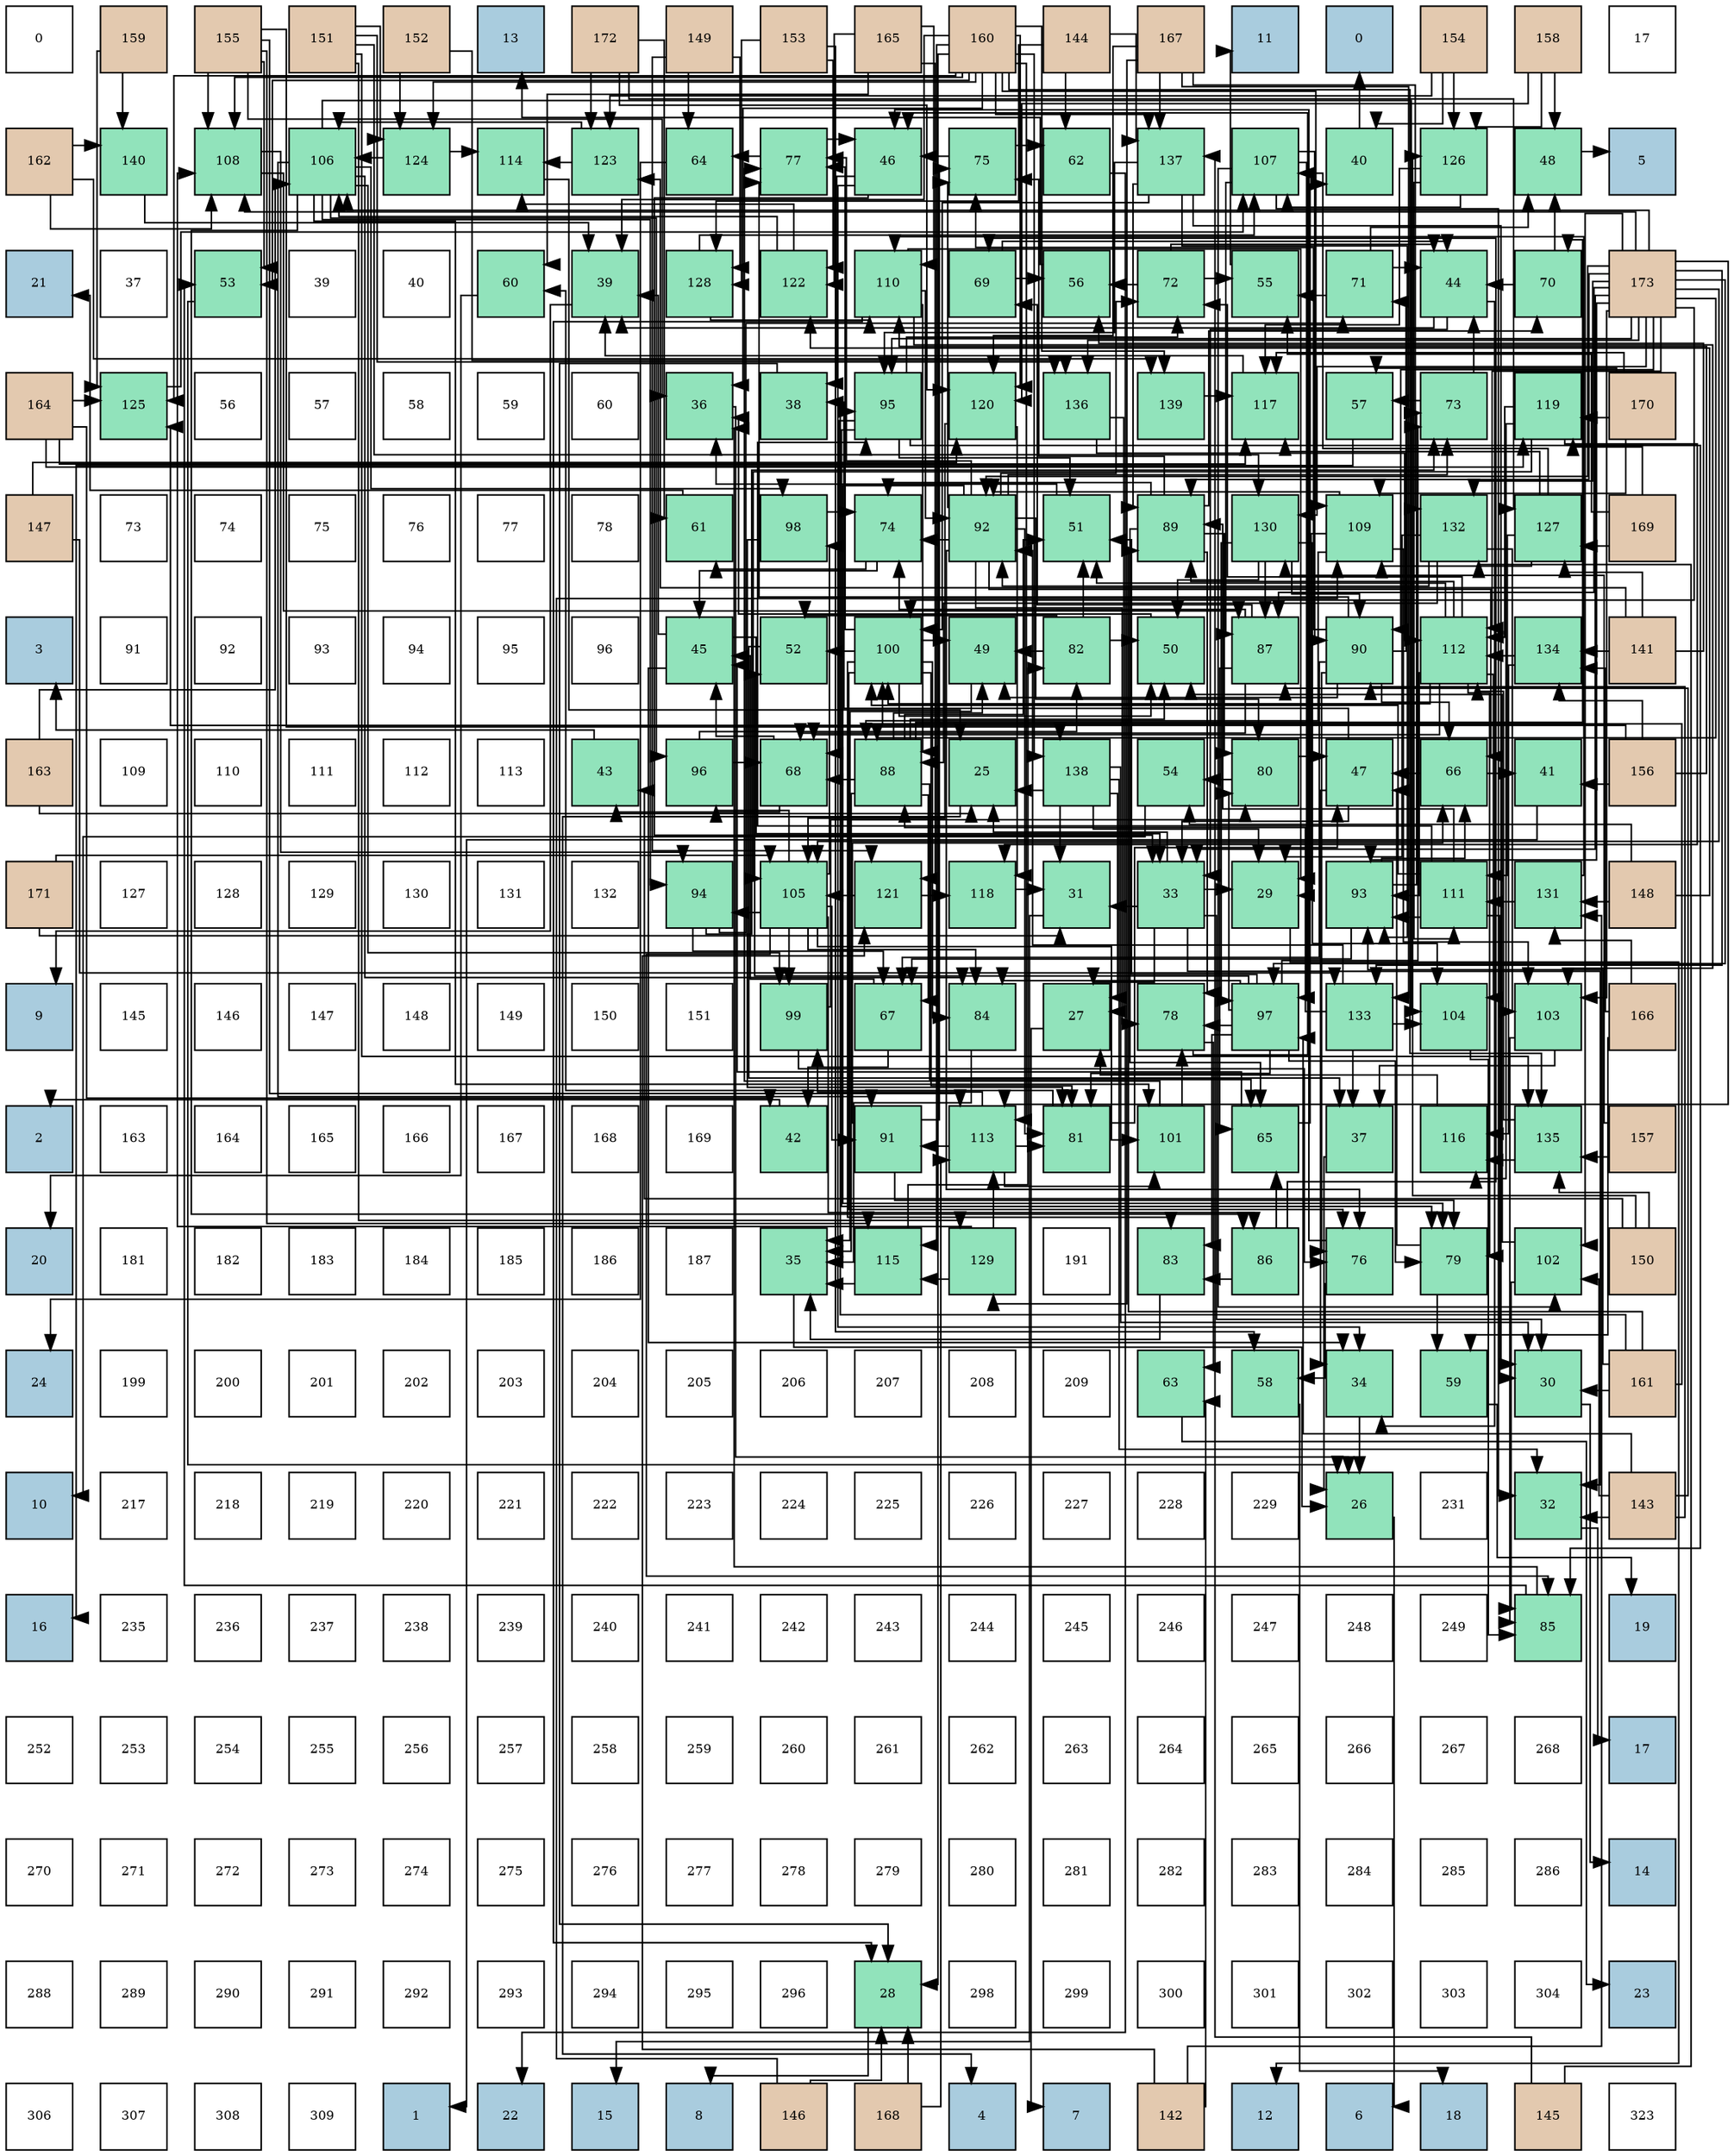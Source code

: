 digraph layout{
 rankdir=TB;
 splines=ortho;
 node [style=filled shape=square fixedsize=true width=0.6];
0[label="0", fontsize=8, fillcolor="#ffffff"];
1[label="159", fontsize=8, fillcolor="#e3c9af"];
2[label="155", fontsize=8, fillcolor="#e3c9af"];
3[label="151", fontsize=8, fillcolor="#e3c9af"];
4[label="152", fontsize=8, fillcolor="#e3c9af"];
5[label="13", fontsize=8, fillcolor="#a9ccde"];
6[label="172", fontsize=8, fillcolor="#e3c9af"];
7[label="149", fontsize=8, fillcolor="#e3c9af"];
8[label="153", fontsize=8, fillcolor="#e3c9af"];
9[label="165", fontsize=8, fillcolor="#e3c9af"];
10[label="160", fontsize=8, fillcolor="#e3c9af"];
11[label="144", fontsize=8, fillcolor="#e3c9af"];
12[label="167", fontsize=8, fillcolor="#e3c9af"];
13[label="11", fontsize=8, fillcolor="#a9ccde"];
14[label="0", fontsize=8, fillcolor="#a9ccde"];
15[label="154", fontsize=8, fillcolor="#e3c9af"];
16[label="158", fontsize=8, fillcolor="#e3c9af"];
17[label="17", fontsize=8, fillcolor="#ffffff"];
18[label="162", fontsize=8, fillcolor="#e3c9af"];
19[label="140", fontsize=8, fillcolor="#91e3bb"];
20[label="108", fontsize=8, fillcolor="#91e3bb"];
21[label="106", fontsize=8, fillcolor="#91e3bb"];
22[label="124", fontsize=8, fillcolor="#91e3bb"];
23[label="114", fontsize=8, fillcolor="#91e3bb"];
24[label="123", fontsize=8, fillcolor="#91e3bb"];
25[label="64", fontsize=8, fillcolor="#91e3bb"];
26[label="77", fontsize=8, fillcolor="#91e3bb"];
27[label="46", fontsize=8, fillcolor="#91e3bb"];
28[label="75", fontsize=8, fillcolor="#91e3bb"];
29[label="62", fontsize=8, fillcolor="#91e3bb"];
30[label="137", fontsize=8, fillcolor="#91e3bb"];
31[label="107", fontsize=8, fillcolor="#91e3bb"];
32[label="40", fontsize=8, fillcolor="#91e3bb"];
33[label="126", fontsize=8, fillcolor="#91e3bb"];
34[label="48", fontsize=8, fillcolor="#91e3bb"];
35[label="5", fontsize=8, fillcolor="#a9ccde"];
36[label="21", fontsize=8, fillcolor="#a9ccde"];
37[label="37", fontsize=8, fillcolor="#ffffff"];
38[label="53", fontsize=8, fillcolor="#91e3bb"];
39[label="39", fontsize=8, fillcolor="#ffffff"];
40[label="40", fontsize=8, fillcolor="#ffffff"];
41[label="60", fontsize=8, fillcolor="#91e3bb"];
42[label="39", fontsize=8, fillcolor="#91e3bb"];
43[label="128", fontsize=8, fillcolor="#91e3bb"];
44[label="122", fontsize=8, fillcolor="#91e3bb"];
45[label="110", fontsize=8, fillcolor="#91e3bb"];
46[label="69", fontsize=8, fillcolor="#91e3bb"];
47[label="56", fontsize=8, fillcolor="#91e3bb"];
48[label="72", fontsize=8, fillcolor="#91e3bb"];
49[label="55", fontsize=8, fillcolor="#91e3bb"];
50[label="71", fontsize=8, fillcolor="#91e3bb"];
51[label="44", fontsize=8, fillcolor="#91e3bb"];
52[label="70", fontsize=8, fillcolor="#91e3bb"];
53[label="173", fontsize=8, fillcolor="#e3c9af"];
54[label="164", fontsize=8, fillcolor="#e3c9af"];
55[label="125", fontsize=8, fillcolor="#91e3bb"];
56[label="56", fontsize=8, fillcolor="#ffffff"];
57[label="57", fontsize=8, fillcolor="#ffffff"];
58[label="58", fontsize=8, fillcolor="#ffffff"];
59[label="59", fontsize=8, fillcolor="#ffffff"];
60[label="60", fontsize=8, fillcolor="#ffffff"];
61[label="36", fontsize=8, fillcolor="#91e3bb"];
62[label="38", fontsize=8, fillcolor="#91e3bb"];
63[label="95", fontsize=8, fillcolor="#91e3bb"];
64[label="120", fontsize=8, fillcolor="#91e3bb"];
65[label="136", fontsize=8, fillcolor="#91e3bb"];
66[label="139", fontsize=8, fillcolor="#91e3bb"];
67[label="117", fontsize=8, fillcolor="#91e3bb"];
68[label="57", fontsize=8, fillcolor="#91e3bb"];
69[label="73", fontsize=8, fillcolor="#91e3bb"];
70[label="119", fontsize=8, fillcolor="#91e3bb"];
71[label="170", fontsize=8, fillcolor="#e3c9af"];
72[label="147", fontsize=8, fillcolor="#e3c9af"];
73[label="73", fontsize=8, fillcolor="#ffffff"];
74[label="74", fontsize=8, fillcolor="#ffffff"];
75[label="75", fontsize=8, fillcolor="#ffffff"];
76[label="76", fontsize=8, fillcolor="#ffffff"];
77[label="77", fontsize=8, fillcolor="#ffffff"];
78[label="78", fontsize=8, fillcolor="#ffffff"];
79[label="61", fontsize=8, fillcolor="#91e3bb"];
80[label="98", fontsize=8, fillcolor="#91e3bb"];
81[label="74", fontsize=8, fillcolor="#91e3bb"];
82[label="92", fontsize=8, fillcolor="#91e3bb"];
83[label="51", fontsize=8, fillcolor="#91e3bb"];
84[label="89", fontsize=8, fillcolor="#91e3bb"];
85[label="130", fontsize=8, fillcolor="#91e3bb"];
86[label="109", fontsize=8, fillcolor="#91e3bb"];
87[label="132", fontsize=8, fillcolor="#91e3bb"];
88[label="127", fontsize=8, fillcolor="#91e3bb"];
89[label="169", fontsize=8, fillcolor="#e3c9af"];
90[label="3", fontsize=8, fillcolor="#a9ccde"];
91[label="91", fontsize=8, fillcolor="#ffffff"];
92[label="92", fontsize=8, fillcolor="#ffffff"];
93[label="93", fontsize=8, fillcolor="#ffffff"];
94[label="94", fontsize=8, fillcolor="#ffffff"];
95[label="95", fontsize=8, fillcolor="#ffffff"];
96[label="96", fontsize=8, fillcolor="#ffffff"];
97[label="45", fontsize=8, fillcolor="#91e3bb"];
98[label="52", fontsize=8, fillcolor="#91e3bb"];
99[label="100", fontsize=8, fillcolor="#91e3bb"];
100[label="49", fontsize=8, fillcolor="#91e3bb"];
101[label="82", fontsize=8, fillcolor="#91e3bb"];
102[label="50", fontsize=8, fillcolor="#91e3bb"];
103[label="87", fontsize=8, fillcolor="#91e3bb"];
104[label="90", fontsize=8, fillcolor="#91e3bb"];
105[label="112", fontsize=8, fillcolor="#91e3bb"];
106[label="134", fontsize=8, fillcolor="#91e3bb"];
107[label="141", fontsize=8, fillcolor="#e3c9af"];
108[label="163", fontsize=8, fillcolor="#e3c9af"];
109[label="109", fontsize=8, fillcolor="#ffffff"];
110[label="110", fontsize=8, fillcolor="#ffffff"];
111[label="111", fontsize=8, fillcolor="#ffffff"];
112[label="112", fontsize=8, fillcolor="#ffffff"];
113[label="113", fontsize=8, fillcolor="#ffffff"];
114[label="43", fontsize=8, fillcolor="#91e3bb"];
115[label="96", fontsize=8, fillcolor="#91e3bb"];
116[label="68", fontsize=8, fillcolor="#91e3bb"];
117[label="88", fontsize=8, fillcolor="#91e3bb"];
118[label="25", fontsize=8, fillcolor="#91e3bb"];
119[label="138", fontsize=8, fillcolor="#91e3bb"];
120[label="54", fontsize=8, fillcolor="#91e3bb"];
121[label="80", fontsize=8, fillcolor="#91e3bb"];
122[label="47", fontsize=8, fillcolor="#91e3bb"];
123[label="66", fontsize=8, fillcolor="#91e3bb"];
124[label="41", fontsize=8, fillcolor="#91e3bb"];
125[label="156", fontsize=8, fillcolor="#e3c9af"];
126[label="171", fontsize=8, fillcolor="#e3c9af"];
127[label="127", fontsize=8, fillcolor="#ffffff"];
128[label="128", fontsize=8, fillcolor="#ffffff"];
129[label="129", fontsize=8, fillcolor="#ffffff"];
130[label="130", fontsize=8, fillcolor="#ffffff"];
131[label="131", fontsize=8, fillcolor="#ffffff"];
132[label="132", fontsize=8, fillcolor="#ffffff"];
133[label="94", fontsize=8, fillcolor="#91e3bb"];
134[label="105", fontsize=8, fillcolor="#91e3bb"];
135[label="121", fontsize=8, fillcolor="#91e3bb"];
136[label="118", fontsize=8, fillcolor="#91e3bb"];
137[label="31", fontsize=8, fillcolor="#91e3bb"];
138[label="33", fontsize=8, fillcolor="#91e3bb"];
139[label="29", fontsize=8, fillcolor="#91e3bb"];
140[label="93", fontsize=8, fillcolor="#91e3bb"];
141[label="111", fontsize=8, fillcolor="#91e3bb"];
142[label="131", fontsize=8, fillcolor="#91e3bb"];
143[label="148", fontsize=8, fillcolor="#e3c9af"];
144[label="9", fontsize=8, fillcolor="#a9ccde"];
145[label="145", fontsize=8, fillcolor="#ffffff"];
146[label="146", fontsize=8, fillcolor="#ffffff"];
147[label="147", fontsize=8, fillcolor="#ffffff"];
148[label="148", fontsize=8, fillcolor="#ffffff"];
149[label="149", fontsize=8, fillcolor="#ffffff"];
150[label="150", fontsize=8, fillcolor="#ffffff"];
151[label="151", fontsize=8, fillcolor="#ffffff"];
152[label="99", fontsize=8, fillcolor="#91e3bb"];
153[label="67", fontsize=8, fillcolor="#91e3bb"];
154[label="84", fontsize=8, fillcolor="#91e3bb"];
155[label="27", fontsize=8, fillcolor="#91e3bb"];
156[label="78", fontsize=8, fillcolor="#91e3bb"];
157[label="97", fontsize=8, fillcolor="#91e3bb"];
158[label="133", fontsize=8, fillcolor="#91e3bb"];
159[label="104", fontsize=8, fillcolor="#91e3bb"];
160[label="103", fontsize=8, fillcolor="#91e3bb"];
161[label="166", fontsize=8, fillcolor="#e3c9af"];
162[label="2", fontsize=8, fillcolor="#a9ccde"];
163[label="163", fontsize=8, fillcolor="#ffffff"];
164[label="164", fontsize=8, fillcolor="#ffffff"];
165[label="165", fontsize=8, fillcolor="#ffffff"];
166[label="166", fontsize=8, fillcolor="#ffffff"];
167[label="167", fontsize=8, fillcolor="#ffffff"];
168[label="168", fontsize=8, fillcolor="#ffffff"];
169[label="169", fontsize=8, fillcolor="#ffffff"];
170[label="42", fontsize=8, fillcolor="#91e3bb"];
171[label="91", fontsize=8, fillcolor="#91e3bb"];
172[label="113", fontsize=8, fillcolor="#91e3bb"];
173[label="81", fontsize=8, fillcolor="#91e3bb"];
174[label="101", fontsize=8, fillcolor="#91e3bb"];
175[label="65", fontsize=8, fillcolor="#91e3bb"];
176[label="37", fontsize=8, fillcolor="#91e3bb"];
177[label="116", fontsize=8, fillcolor="#91e3bb"];
178[label="135", fontsize=8, fillcolor="#91e3bb"];
179[label="157", fontsize=8, fillcolor="#e3c9af"];
180[label="20", fontsize=8, fillcolor="#a9ccde"];
181[label="181", fontsize=8, fillcolor="#ffffff"];
182[label="182", fontsize=8, fillcolor="#ffffff"];
183[label="183", fontsize=8, fillcolor="#ffffff"];
184[label="184", fontsize=8, fillcolor="#ffffff"];
185[label="185", fontsize=8, fillcolor="#ffffff"];
186[label="186", fontsize=8, fillcolor="#ffffff"];
187[label="187", fontsize=8, fillcolor="#ffffff"];
188[label="35", fontsize=8, fillcolor="#91e3bb"];
189[label="115", fontsize=8, fillcolor="#91e3bb"];
190[label="129", fontsize=8, fillcolor="#91e3bb"];
191[label="191", fontsize=8, fillcolor="#ffffff"];
192[label="83", fontsize=8, fillcolor="#91e3bb"];
193[label="86", fontsize=8, fillcolor="#91e3bb"];
194[label="76", fontsize=8, fillcolor="#91e3bb"];
195[label="79", fontsize=8, fillcolor="#91e3bb"];
196[label="102", fontsize=8, fillcolor="#91e3bb"];
197[label="150", fontsize=8, fillcolor="#e3c9af"];
198[label="24", fontsize=8, fillcolor="#a9ccde"];
199[label="199", fontsize=8, fillcolor="#ffffff"];
200[label="200", fontsize=8, fillcolor="#ffffff"];
201[label="201", fontsize=8, fillcolor="#ffffff"];
202[label="202", fontsize=8, fillcolor="#ffffff"];
203[label="203", fontsize=8, fillcolor="#ffffff"];
204[label="204", fontsize=8, fillcolor="#ffffff"];
205[label="205", fontsize=8, fillcolor="#ffffff"];
206[label="206", fontsize=8, fillcolor="#ffffff"];
207[label="207", fontsize=8, fillcolor="#ffffff"];
208[label="208", fontsize=8, fillcolor="#ffffff"];
209[label="209", fontsize=8, fillcolor="#ffffff"];
210[label="63", fontsize=8, fillcolor="#91e3bb"];
211[label="58", fontsize=8, fillcolor="#91e3bb"];
212[label="34", fontsize=8, fillcolor="#91e3bb"];
213[label="59", fontsize=8, fillcolor="#91e3bb"];
214[label="30", fontsize=8, fillcolor="#91e3bb"];
215[label="161", fontsize=8, fillcolor="#e3c9af"];
216[label="10", fontsize=8, fillcolor="#a9ccde"];
217[label="217", fontsize=8, fillcolor="#ffffff"];
218[label="218", fontsize=8, fillcolor="#ffffff"];
219[label="219", fontsize=8, fillcolor="#ffffff"];
220[label="220", fontsize=8, fillcolor="#ffffff"];
221[label="221", fontsize=8, fillcolor="#ffffff"];
222[label="222", fontsize=8, fillcolor="#ffffff"];
223[label="223", fontsize=8, fillcolor="#ffffff"];
224[label="224", fontsize=8, fillcolor="#ffffff"];
225[label="225", fontsize=8, fillcolor="#ffffff"];
226[label="226", fontsize=8, fillcolor="#ffffff"];
227[label="227", fontsize=8, fillcolor="#ffffff"];
228[label="228", fontsize=8, fillcolor="#ffffff"];
229[label="229", fontsize=8, fillcolor="#ffffff"];
230[label="26", fontsize=8, fillcolor="#91e3bb"];
231[label="231", fontsize=8, fillcolor="#ffffff"];
232[label="32", fontsize=8, fillcolor="#91e3bb"];
233[label="143", fontsize=8, fillcolor="#e3c9af"];
234[label="16", fontsize=8, fillcolor="#a9ccde"];
235[label="235", fontsize=8, fillcolor="#ffffff"];
236[label="236", fontsize=8, fillcolor="#ffffff"];
237[label="237", fontsize=8, fillcolor="#ffffff"];
238[label="238", fontsize=8, fillcolor="#ffffff"];
239[label="239", fontsize=8, fillcolor="#ffffff"];
240[label="240", fontsize=8, fillcolor="#ffffff"];
241[label="241", fontsize=8, fillcolor="#ffffff"];
242[label="242", fontsize=8, fillcolor="#ffffff"];
243[label="243", fontsize=8, fillcolor="#ffffff"];
244[label="244", fontsize=8, fillcolor="#ffffff"];
245[label="245", fontsize=8, fillcolor="#ffffff"];
246[label="246", fontsize=8, fillcolor="#ffffff"];
247[label="247", fontsize=8, fillcolor="#ffffff"];
248[label="248", fontsize=8, fillcolor="#ffffff"];
249[label="249", fontsize=8, fillcolor="#ffffff"];
250[label="85", fontsize=8, fillcolor="#91e3bb"];
251[label="19", fontsize=8, fillcolor="#a9ccde"];
252[label="252", fontsize=8, fillcolor="#ffffff"];
253[label="253", fontsize=8, fillcolor="#ffffff"];
254[label="254", fontsize=8, fillcolor="#ffffff"];
255[label="255", fontsize=8, fillcolor="#ffffff"];
256[label="256", fontsize=8, fillcolor="#ffffff"];
257[label="257", fontsize=8, fillcolor="#ffffff"];
258[label="258", fontsize=8, fillcolor="#ffffff"];
259[label="259", fontsize=8, fillcolor="#ffffff"];
260[label="260", fontsize=8, fillcolor="#ffffff"];
261[label="261", fontsize=8, fillcolor="#ffffff"];
262[label="262", fontsize=8, fillcolor="#ffffff"];
263[label="263", fontsize=8, fillcolor="#ffffff"];
264[label="264", fontsize=8, fillcolor="#ffffff"];
265[label="265", fontsize=8, fillcolor="#ffffff"];
266[label="266", fontsize=8, fillcolor="#ffffff"];
267[label="267", fontsize=8, fillcolor="#ffffff"];
268[label="268", fontsize=8, fillcolor="#ffffff"];
269[label="17", fontsize=8, fillcolor="#a9ccde"];
270[label="270", fontsize=8, fillcolor="#ffffff"];
271[label="271", fontsize=8, fillcolor="#ffffff"];
272[label="272", fontsize=8, fillcolor="#ffffff"];
273[label="273", fontsize=8, fillcolor="#ffffff"];
274[label="274", fontsize=8, fillcolor="#ffffff"];
275[label="275", fontsize=8, fillcolor="#ffffff"];
276[label="276", fontsize=8, fillcolor="#ffffff"];
277[label="277", fontsize=8, fillcolor="#ffffff"];
278[label="278", fontsize=8, fillcolor="#ffffff"];
279[label="279", fontsize=8, fillcolor="#ffffff"];
280[label="280", fontsize=8, fillcolor="#ffffff"];
281[label="281", fontsize=8, fillcolor="#ffffff"];
282[label="282", fontsize=8, fillcolor="#ffffff"];
283[label="283", fontsize=8, fillcolor="#ffffff"];
284[label="284", fontsize=8, fillcolor="#ffffff"];
285[label="285", fontsize=8, fillcolor="#ffffff"];
286[label="286", fontsize=8, fillcolor="#ffffff"];
287[label="14", fontsize=8, fillcolor="#a9ccde"];
288[label="288", fontsize=8, fillcolor="#ffffff"];
289[label="289", fontsize=8, fillcolor="#ffffff"];
290[label="290", fontsize=8, fillcolor="#ffffff"];
291[label="291", fontsize=8, fillcolor="#ffffff"];
292[label="292", fontsize=8, fillcolor="#ffffff"];
293[label="293", fontsize=8, fillcolor="#ffffff"];
294[label="294", fontsize=8, fillcolor="#ffffff"];
295[label="295", fontsize=8, fillcolor="#ffffff"];
296[label="296", fontsize=8, fillcolor="#ffffff"];
297[label="28", fontsize=8, fillcolor="#91e3bb"];
298[label="298", fontsize=8, fillcolor="#ffffff"];
299[label="299", fontsize=8, fillcolor="#ffffff"];
300[label="300", fontsize=8, fillcolor="#ffffff"];
301[label="301", fontsize=8, fillcolor="#ffffff"];
302[label="302", fontsize=8, fillcolor="#ffffff"];
303[label="303", fontsize=8, fillcolor="#ffffff"];
304[label="304", fontsize=8, fillcolor="#ffffff"];
305[label="23", fontsize=8, fillcolor="#a9ccde"];
306[label="306", fontsize=8, fillcolor="#ffffff"];
307[label="307", fontsize=8, fillcolor="#ffffff"];
308[label="308", fontsize=8, fillcolor="#ffffff"];
309[label="309", fontsize=8, fillcolor="#ffffff"];
310[label="1", fontsize=8, fillcolor="#a9ccde"];
311[label="22", fontsize=8, fillcolor="#a9ccde"];
312[label="15", fontsize=8, fillcolor="#a9ccde"];
313[label="8", fontsize=8, fillcolor="#a9ccde"];
314[label="146", fontsize=8, fillcolor="#e3c9af"];
315[label="168", fontsize=8, fillcolor="#e3c9af"];
316[label="4", fontsize=8, fillcolor="#a9ccde"];
317[label="7", fontsize=8, fillcolor="#a9ccde"];
318[label="142", fontsize=8, fillcolor="#e3c9af"];
319[label="12", fontsize=8, fillcolor="#a9ccde"];
320[label="6", fontsize=8, fillcolor="#a9ccde"];
321[label="18", fontsize=8, fillcolor="#a9ccde"];
322[label="145", fontsize=8, fillcolor="#e3c9af"];
323[label="323", fontsize=8, fillcolor="#ffffff"];
edge [constraint=false, style=vis];118 -> 316;
230 -> 320;
155 -> 317;
297 -> 313;
139 -> 319;
214 -> 287;
137 -> 312;
232 -> 269;
138 -> 118;
138 -> 155;
138 -> 139;
138 -> 214;
138 -> 137;
138 -> 232;
212 -> 230;
188 -> 230;
61 -> 230;
176 -> 230;
62 -> 297;
42 -> 144;
32 -> 14;
124 -> 310;
170 -> 162;
114 -> 90;
51 -> 138;
51 -> 212;
51 -> 42;
97 -> 138;
97 -> 212;
97 -> 42;
27 -> 138;
27 -> 212;
27 -> 62;
122 -> 138;
122 -> 212;
122 -> 62;
34 -> 35;
100 -> 188;
102 -> 61;
83 -> 61;
98 -> 176;
38 -> 230;
120 -> 216;
49 -> 13;
47 -> 5;
68 -> 234;
211 -> 321;
213 -> 251;
41 -> 180;
79 -> 36;
29 -> 311;
210 -> 305;
25 -> 198;
175 -> 32;
175 -> 97;
123 -> 124;
123 -> 122;
153 -> 170;
153 -> 97;
116 -> 114;
116 -> 97;
46 -> 51;
46 -> 47;
52 -> 51;
52 -> 34;
50 -> 51;
50 -> 34;
50 -> 49;
48 -> 51;
48 -> 49;
48 -> 47;
69 -> 51;
69 -> 68;
81 -> 97;
81 -> 79;
28 -> 27;
28 -> 29;
194 -> 27;
194 -> 211;
26 -> 27;
26 -> 25;
156 -> 27;
156 -> 210;
195 -> 122;
195 -> 213;
121 -> 122;
121 -> 120;
173 -> 122;
173 -> 41;
101 -> 100;
101 -> 102;
101 -> 83;
101 -> 98;
192 -> 188;
154 -> 188;
250 -> 61;
250 -> 38;
193 -> 175;
193 -> 46;
193 -> 192;
103 -> 175;
103 -> 116;
103 -> 46;
103 -> 81;
117 -> 188;
117 -> 100;
117 -> 102;
117 -> 83;
117 -> 175;
117 -> 153;
117 -> 116;
117 -> 52;
84 -> 175;
84 -> 52;
84 -> 81;
84 -> 28;
84 -> 156;
84 -> 121;
104 -> 100;
104 -> 123;
104 -> 153;
104 -> 50;
104 -> 28;
104 -> 194;
104 -> 26;
171 -> 123;
171 -> 28;
171 -> 195;
82 -> 123;
82 -> 48;
82 -> 69;
82 -> 81;
82 -> 28;
82 -> 194;
82 -> 26;
82 -> 156;
82 -> 195;
82 -> 121;
82 -> 173;
140 -> 123;
140 -> 153;
140 -> 69;
133 -> 153;
133 -> 50;
133 -> 69;
63 -> 83;
63 -> 116;
63 -> 48;
63 -> 195;
63 -> 250;
115 -> 116;
115 -> 101;
157 -> 83;
157 -> 98;
157 -> 69;
157 -> 156;
157 -> 195;
157 -> 121;
157 -> 173;
157 -> 192;
157 -> 154;
80 -> 81;
80 -> 173;
152 -> 194;
152 -> 121;
99 -> 100;
99 -> 102;
99 -> 98;
99 -> 194;
99 -> 26;
99 -> 173;
99 -> 192;
99 -> 154;
174 -> 26;
174 -> 156;
196 -> 102;
196 -> 250;
160 -> 176;
160 -> 250;
159 -> 250;
134 -> 154;
134 -> 250;
134 -> 193;
134 -> 171;
134 -> 133;
134 -> 115;
134 -> 80;
134 -> 152;
134 -> 174;
21 -> 154;
21 -> 193;
21 -> 171;
21 -> 133;
21 -> 115;
21 -> 80;
21 -> 152;
21 -> 174;
21 -> 159;
31 -> 232;
31 -> 103;
31 -> 104;
31 -> 157;
31 -> 196;
20 -> 103;
20 -> 133;
86 -> 139;
86 -> 117;
86 -> 82;
86 -> 160;
45 -> 297;
45 -> 139;
45 -> 117;
45 -> 82;
45 -> 160;
141 -> 214;
141 -> 84;
141 -> 140;
141 -> 63;
141 -> 99;
105 -> 83;
105 -> 116;
105 -> 48;
105 -> 195;
105 -> 84;
105 -> 140;
105 -> 99;
105 -> 159;
172 -> 173;
172 -> 171;
172 -> 152;
172 -> 174;
23 -> 118;
189 -> 188;
189 -> 101;
177 -> 155;
67 -> 42;
136 -> 137;
70 -> 134;
70 -> 105;
70 -> 177;
70 -> 136;
64 -> 134;
64 -> 136;
135 -> 134;
135 -> 136;
44 -> 21;
44 -> 23;
24 -> 21;
24 -> 23;
22 -> 21;
22 -> 23;
55 -> 31;
33 -> 31;
33 -> 141;
33 -> 67;
88 -> 31;
88 -> 86;
88 -> 141;
88 -> 67;
43 -> 31;
43 -> 45;
190 -> 20;
190 -> 172;
190 -> 189;
85 -> 102;
85 -> 103;
85 -> 104;
85 -> 157;
85 -> 159;
142 -> 45;
142 -> 141;
87 -> 139;
87 -> 117;
87 -> 82;
87 -> 160;
158 -> 176;
158 -> 117;
158 -> 82;
158 -> 159;
106 -> 105;
106 -> 177;
178 -> 105;
178 -> 177;
65 -> 155;
65 -> 105;
30 -> 214;
30 -> 84;
30 -> 140;
30 -> 63;
30 -> 99;
119 -> 118;
119 -> 155;
119 -> 139;
119 -> 214;
119 -> 137;
119 -> 232;
66 -> 67;
19 -> 42;
107 -> 47;
107 -> 24;
107 -> 88;
107 -> 106;
318 -> 210;
318 -> 135;
318 -> 142;
233 -> 232;
233 -> 103;
233 -> 104;
233 -> 157;
233 -> 196;
11 -> 29;
11 -> 43;
11 -> 30;
322 -> 87;
322 -> 30;
314 -> 297;
314 -> 86;
72 -> 64;
72 -> 158;
143 -> 120;
143 -> 44;
143 -> 142;
7 -> 25;
7 -> 135;
7 -> 43;
197 -> 114;
197 -> 33;
197 -> 178;
3 -> 22;
3 -> 190;
3 -> 85;
3 -> 178;
3 -> 65;
4 -> 22;
4 -> 65;
8 -> 211;
8 -> 44;
8 -> 43;
15 -> 32;
15 -> 24;
15 -> 33;
2 -> 61;
2 -> 38;
2 -> 20;
2 -> 172;
2 -> 189;
2 -> 119;
125 -> 124;
125 -> 45;
125 -> 55;
125 -> 106;
179 -> 85;
179 -> 178;
16 -> 34;
16 -> 64;
16 -> 33;
1 -> 55;
1 -> 19;
10 -> 297;
10 -> 61;
10 -> 42;
10 -> 38;
10 -> 20;
10 -> 86;
10 -> 172;
10 -> 189;
10 -> 64;
10 -> 22;
10 -> 55;
10 -> 178;
10 -> 30;
10 -> 119;
10 -> 66;
215 -> 214;
215 -> 84;
215 -> 140;
215 -> 63;
215 -> 99;
18 -> 20;
18 -> 66;
18 -> 19;
108 -> 118;
108 -> 21;
54 -> 170;
54 -> 67;
54 -> 70;
54 -> 55;
9 -> 41;
9 -> 45;
9 -> 135;
9 -> 44;
161 -> 213;
161 -> 142;
161 -> 106;
12 -> 64;
12 -> 190;
12 -> 87;
12 -> 158;
12 -> 30;
315 -> 297;
315 -> 172;
89 -> 49;
89 -> 70;
89 -> 88;
71 -> 68;
71 -> 86;
71 -> 67;
71 -> 70;
126 -> 137;
126 -> 134;
6 -> 79;
6 -> 64;
6 -> 24;
6 -> 88;
53 -> 138;
53 -> 103;
53 -> 117;
53 -> 84;
53 -> 104;
53 -> 82;
53 -> 140;
53 -> 63;
53 -> 157;
53 -> 99;
53 -> 196;
53 -> 160;
53 -> 134;
53 -> 21;
53 -> 20;
53 -> 105;
53 -> 172;
53 -> 85;
53 -> 87;
53 -> 158;
53 -> 65;
edge [constraint=true, style=invis];
0 -> 18 -> 36 -> 54 -> 72 -> 90 -> 108 -> 126 -> 144 -> 162 -> 180 -> 198 -> 216 -> 234 -> 252 -> 270 -> 288 -> 306;
1 -> 19 -> 37 -> 55 -> 73 -> 91 -> 109 -> 127 -> 145 -> 163 -> 181 -> 199 -> 217 -> 235 -> 253 -> 271 -> 289 -> 307;
2 -> 20 -> 38 -> 56 -> 74 -> 92 -> 110 -> 128 -> 146 -> 164 -> 182 -> 200 -> 218 -> 236 -> 254 -> 272 -> 290 -> 308;
3 -> 21 -> 39 -> 57 -> 75 -> 93 -> 111 -> 129 -> 147 -> 165 -> 183 -> 201 -> 219 -> 237 -> 255 -> 273 -> 291 -> 309;
4 -> 22 -> 40 -> 58 -> 76 -> 94 -> 112 -> 130 -> 148 -> 166 -> 184 -> 202 -> 220 -> 238 -> 256 -> 274 -> 292 -> 310;
5 -> 23 -> 41 -> 59 -> 77 -> 95 -> 113 -> 131 -> 149 -> 167 -> 185 -> 203 -> 221 -> 239 -> 257 -> 275 -> 293 -> 311;
6 -> 24 -> 42 -> 60 -> 78 -> 96 -> 114 -> 132 -> 150 -> 168 -> 186 -> 204 -> 222 -> 240 -> 258 -> 276 -> 294 -> 312;
7 -> 25 -> 43 -> 61 -> 79 -> 97 -> 115 -> 133 -> 151 -> 169 -> 187 -> 205 -> 223 -> 241 -> 259 -> 277 -> 295 -> 313;
8 -> 26 -> 44 -> 62 -> 80 -> 98 -> 116 -> 134 -> 152 -> 170 -> 188 -> 206 -> 224 -> 242 -> 260 -> 278 -> 296 -> 314;
9 -> 27 -> 45 -> 63 -> 81 -> 99 -> 117 -> 135 -> 153 -> 171 -> 189 -> 207 -> 225 -> 243 -> 261 -> 279 -> 297 -> 315;
10 -> 28 -> 46 -> 64 -> 82 -> 100 -> 118 -> 136 -> 154 -> 172 -> 190 -> 208 -> 226 -> 244 -> 262 -> 280 -> 298 -> 316;
11 -> 29 -> 47 -> 65 -> 83 -> 101 -> 119 -> 137 -> 155 -> 173 -> 191 -> 209 -> 227 -> 245 -> 263 -> 281 -> 299 -> 317;
12 -> 30 -> 48 -> 66 -> 84 -> 102 -> 120 -> 138 -> 156 -> 174 -> 192 -> 210 -> 228 -> 246 -> 264 -> 282 -> 300 -> 318;
13 -> 31 -> 49 -> 67 -> 85 -> 103 -> 121 -> 139 -> 157 -> 175 -> 193 -> 211 -> 229 -> 247 -> 265 -> 283 -> 301 -> 319;
14 -> 32 -> 50 -> 68 -> 86 -> 104 -> 122 -> 140 -> 158 -> 176 -> 194 -> 212 -> 230 -> 248 -> 266 -> 284 -> 302 -> 320;
15 -> 33 -> 51 -> 69 -> 87 -> 105 -> 123 -> 141 -> 159 -> 177 -> 195 -> 213 -> 231 -> 249 -> 267 -> 285 -> 303 -> 321;
16 -> 34 -> 52 -> 70 -> 88 -> 106 -> 124 -> 142 -> 160 -> 178 -> 196 -> 214 -> 232 -> 250 -> 268 -> 286 -> 304 -> 322;
17 -> 35 -> 53 -> 71 -> 89 -> 107 -> 125 -> 143 -> 161 -> 179 -> 197 -> 215 -> 233 -> 251 -> 269 -> 287 -> 305 -> 323;
rank = same {0 -> 1 -> 2 -> 3 -> 4 -> 5 -> 6 -> 7 -> 8 -> 9 -> 10 -> 11 -> 12 -> 13 -> 14 -> 15 -> 16 -> 17};
rank = same {18 -> 19 -> 20 -> 21 -> 22 -> 23 -> 24 -> 25 -> 26 -> 27 -> 28 -> 29 -> 30 -> 31 -> 32 -> 33 -> 34 -> 35};
rank = same {36 -> 37 -> 38 -> 39 -> 40 -> 41 -> 42 -> 43 -> 44 -> 45 -> 46 -> 47 -> 48 -> 49 -> 50 -> 51 -> 52 -> 53};
rank = same {54 -> 55 -> 56 -> 57 -> 58 -> 59 -> 60 -> 61 -> 62 -> 63 -> 64 -> 65 -> 66 -> 67 -> 68 -> 69 -> 70 -> 71};
rank = same {72 -> 73 -> 74 -> 75 -> 76 -> 77 -> 78 -> 79 -> 80 -> 81 -> 82 -> 83 -> 84 -> 85 -> 86 -> 87 -> 88 -> 89};
rank = same {90 -> 91 -> 92 -> 93 -> 94 -> 95 -> 96 -> 97 -> 98 -> 99 -> 100 -> 101 -> 102 -> 103 -> 104 -> 105 -> 106 -> 107};
rank = same {108 -> 109 -> 110 -> 111 -> 112 -> 113 -> 114 -> 115 -> 116 -> 117 -> 118 -> 119 -> 120 -> 121 -> 122 -> 123 -> 124 -> 125};
rank = same {126 -> 127 -> 128 -> 129 -> 130 -> 131 -> 132 -> 133 -> 134 -> 135 -> 136 -> 137 -> 138 -> 139 -> 140 -> 141 -> 142 -> 143};
rank = same {144 -> 145 -> 146 -> 147 -> 148 -> 149 -> 150 -> 151 -> 152 -> 153 -> 154 -> 155 -> 156 -> 157 -> 158 -> 159 -> 160 -> 161};
rank = same {162 -> 163 -> 164 -> 165 -> 166 -> 167 -> 168 -> 169 -> 170 -> 171 -> 172 -> 173 -> 174 -> 175 -> 176 -> 177 -> 178 -> 179};
rank = same {180 -> 181 -> 182 -> 183 -> 184 -> 185 -> 186 -> 187 -> 188 -> 189 -> 190 -> 191 -> 192 -> 193 -> 194 -> 195 -> 196 -> 197};
rank = same {198 -> 199 -> 200 -> 201 -> 202 -> 203 -> 204 -> 205 -> 206 -> 207 -> 208 -> 209 -> 210 -> 211 -> 212 -> 213 -> 214 -> 215};
rank = same {216 -> 217 -> 218 -> 219 -> 220 -> 221 -> 222 -> 223 -> 224 -> 225 -> 226 -> 227 -> 228 -> 229 -> 230 -> 231 -> 232 -> 233};
rank = same {234 -> 235 -> 236 -> 237 -> 238 -> 239 -> 240 -> 241 -> 242 -> 243 -> 244 -> 245 -> 246 -> 247 -> 248 -> 249 -> 250 -> 251};
rank = same {252 -> 253 -> 254 -> 255 -> 256 -> 257 -> 258 -> 259 -> 260 -> 261 -> 262 -> 263 -> 264 -> 265 -> 266 -> 267 -> 268 -> 269};
rank = same {270 -> 271 -> 272 -> 273 -> 274 -> 275 -> 276 -> 277 -> 278 -> 279 -> 280 -> 281 -> 282 -> 283 -> 284 -> 285 -> 286 -> 287};
rank = same {288 -> 289 -> 290 -> 291 -> 292 -> 293 -> 294 -> 295 -> 296 -> 297 -> 298 -> 299 -> 300 -> 301 -> 302 -> 303 -> 304 -> 305};
rank = same {306 -> 307 -> 308 -> 309 -> 310 -> 311 -> 312 -> 313 -> 314 -> 315 -> 316 -> 317 -> 318 -> 319 -> 320 -> 321 -> 322 -> 323};
}